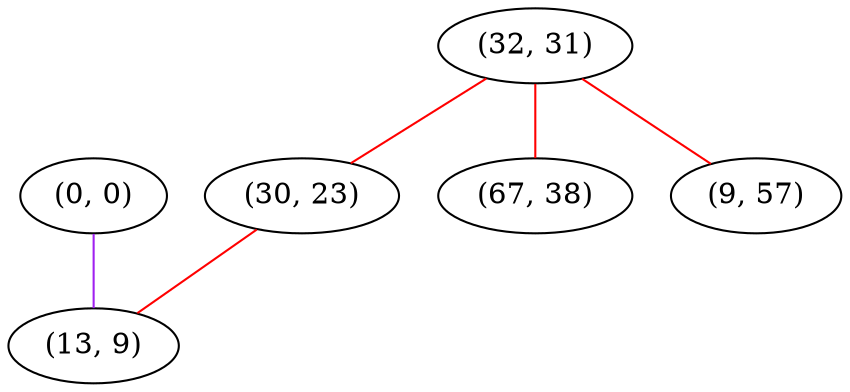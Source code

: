 graph "" {
"(0, 0)";
"(32, 31)";
"(30, 23)";
"(67, 38)";
"(13, 9)";
"(9, 57)";
"(0, 0)" -- "(13, 9)"  [color=purple, key=0, weight=4];
"(32, 31)" -- "(30, 23)"  [color=red, key=0, weight=1];
"(32, 31)" -- "(9, 57)"  [color=red, key=0, weight=1];
"(32, 31)" -- "(67, 38)"  [color=red, key=0, weight=1];
"(30, 23)" -- "(13, 9)"  [color=red, key=0, weight=1];
}
